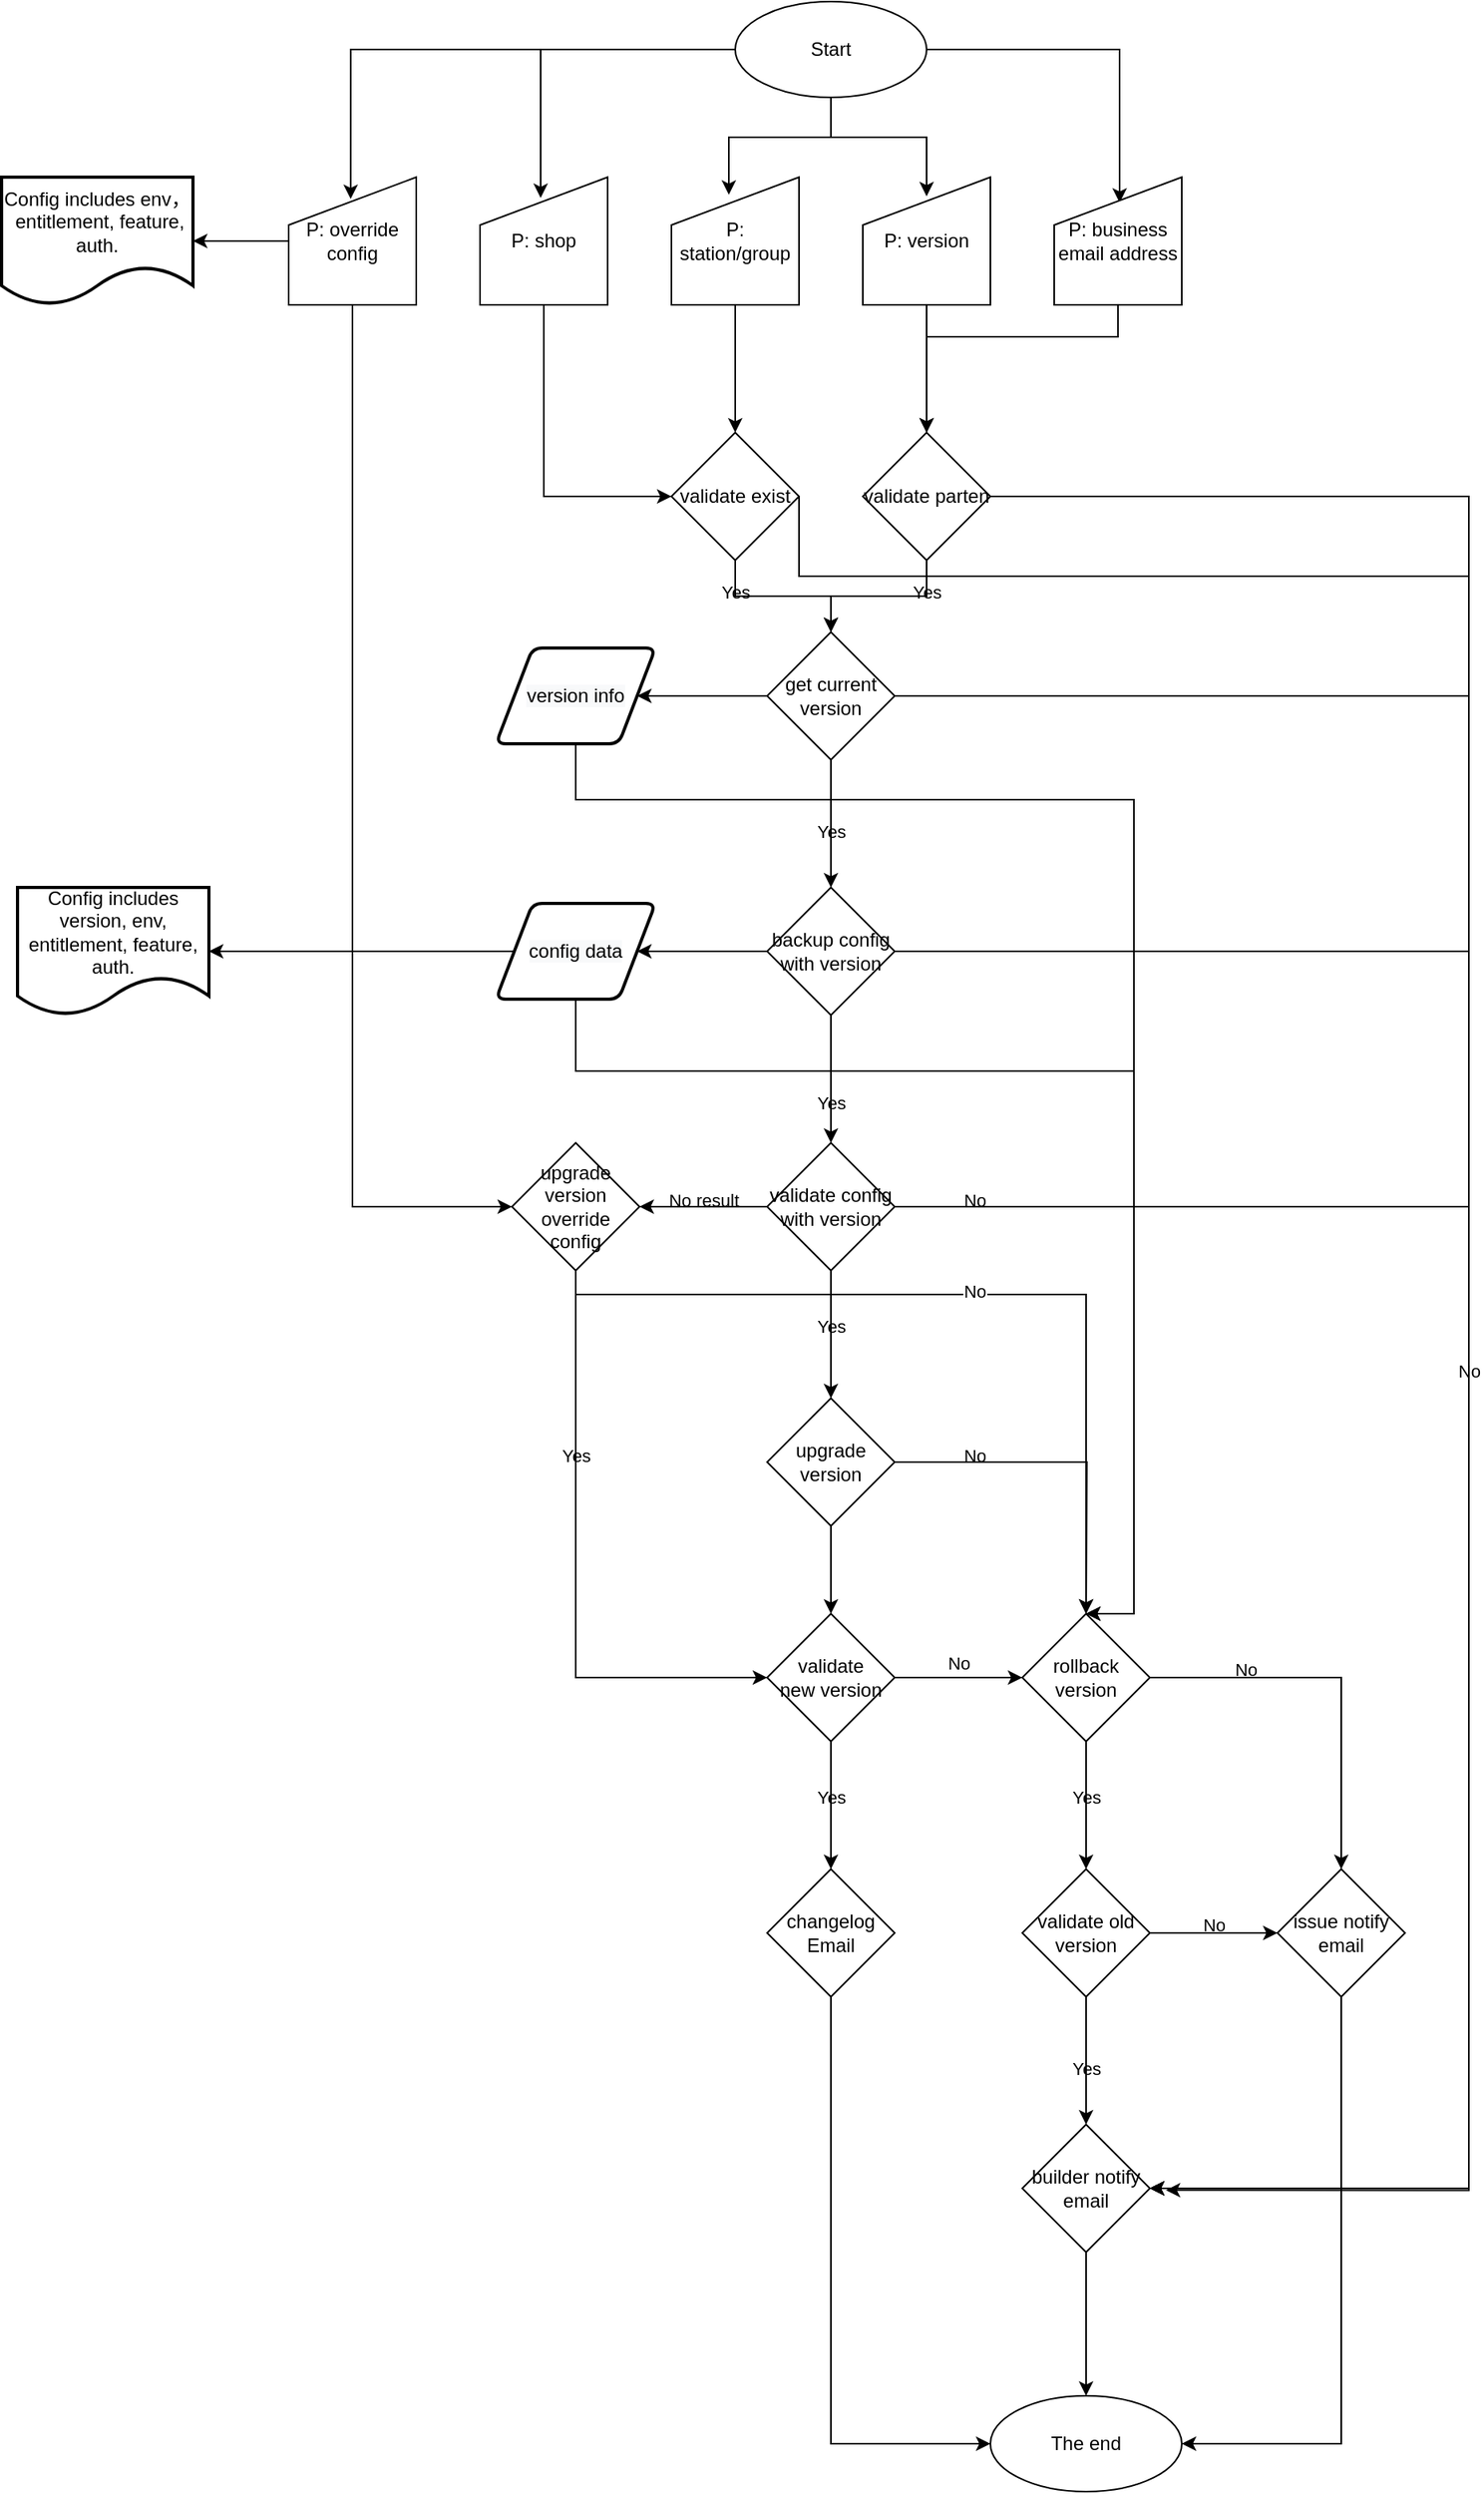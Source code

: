 <mxfile version="15.4.1" type="github">
  <diagram id="C5RBs43oDa-KdzZeNtuy" name="Page-1">
    <mxGraphModel dx="1298" dy="834" grid="1" gridSize="10" guides="1" tooltips="1" connect="1" arrows="1" fold="1" page="1" pageScale="1" pageWidth="1654" pageHeight="2336" math="0" shadow="0">
      <root>
        <mxCell id="WIyWlLk6GJQsqaUBKTNV-0" />
        <mxCell id="WIyWlLk6GJQsqaUBKTNV-1" parent="WIyWlLk6GJQsqaUBKTNV-0" />
        <mxCell id="fzplOjECNoWq2GVuckam-161" value="" style="edgeStyle=orthogonalEdgeStyle;rounded=0;orthogonalLoop=1;jettySize=auto;html=1;entryX=0.45;entryY=0.138;entryDx=0;entryDy=0;entryPerimeter=0;" parent="WIyWlLk6GJQsqaUBKTNV-1" source="fzplOjECNoWq2GVuckam-165" target="fzplOjECNoWq2GVuckam-172" edge="1">
          <mxGeometry relative="1" as="geometry">
            <mxPoint x="660" y="300" as="targetPoint" />
          </mxGeometry>
        </mxCell>
        <mxCell id="fzplOjECNoWq2GVuckam-162" style="edgeStyle=orthogonalEdgeStyle;rounded=0;orthogonalLoop=1;jettySize=auto;html=1;entryX=0.5;entryY=0.15;entryDx=0;entryDy=0;entryPerimeter=0;" parent="WIyWlLk6GJQsqaUBKTNV-1" source="fzplOjECNoWq2GVuckam-165" target="fzplOjECNoWq2GVuckam-167" edge="1">
          <mxGeometry relative="1" as="geometry" />
        </mxCell>
        <mxCell id="fzplOjECNoWq2GVuckam-163" style="edgeStyle=orthogonalEdgeStyle;rounded=0;orthogonalLoop=1;jettySize=auto;html=1;entryX=0.475;entryY=0.163;entryDx=0;entryDy=0;entryPerimeter=0;" parent="WIyWlLk6GJQsqaUBKTNV-1" source="fzplOjECNoWq2GVuckam-165" target="fzplOjECNoWq2GVuckam-169" edge="1">
          <mxGeometry relative="1" as="geometry" />
        </mxCell>
        <mxCell id="fzplOjECNoWq2GVuckam-164" style="edgeStyle=orthogonalEdgeStyle;rounded=0;orthogonalLoop=1;jettySize=auto;html=1;entryX=0.513;entryY=0.2;entryDx=0;entryDy=0;entryPerimeter=0;" parent="WIyWlLk6GJQsqaUBKTNV-1" source="fzplOjECNoWq2GVuckam-165" target="fzplOjECNoWq2GVuckam-170" edge="1">
          <mxGeometry relative="1" as="geometry" />
        </mxCell>
        <mxCell id="fzplOjECNoWq2GVuckam-234" style="edgeStyle=orthogonalEdgeStyle;rounded=0;orthogonalLoop=1;jettySize=auto;html=1;entryX=0.486;entryY=0.171;entryDx=0;entryDy=0;entryPerimeter=0;" parent="WIyWlLk6GJQsqaUBKTNV-1" source="fzplOjECNoWq2GVuckam-165" target="fzplOjECNoWq2GVuckam-233" edge="1">
          <mxGeometry relative="1" as="geometry" />
        </mxCell>
        <mxCell id="fzplOjECNoWq2GVuckam-165" value="Start" style="ellipse;whiteSpace=wrap;html=1;" parent="WIyWlLk6GJQsqaUBKTNV-1" vertex="1">
          <mxGeometry x="600" y="160" width="120" height="60" as="geometry" />
        </mxCell>
        <mxCell id="fzplOjECNoWq2GVuckam-166" value="" style="edgeStyle=orthogonalEdgeStyle;rounded=0;orthogonalLoop=1;jettySize=auto;html=1;" parent="WIyWlLk6GJQsqaUBKTNV-1" source="fzplOjECNoWq2GVuckam-167" target="fzplOjECNoWq2GVuckam-176" edge="1">
          <mxGeometry relative="1" as="geometry" />
        </mxCell>
        <mxCell id="fzplOjECNoWq2GVuckam-167" value="&lt;span&gt;P: version&lt;/span&gt;" style="shape=manualInput;whiteSpace=wrap;html=1;" parent="WIyWlLk6GJQsqaUBKTNV-1" vertex="1">
          <mxGeometry x="680" y="270" width="80" height="80" as="geometry" />
        </mxCell>
        <mxCell id="fzplOjECNoWq2GVuckam-168" style="edgeStyle=orthogonalEdgeStyle;rounded=0;orthogonalLoop=1;jettySize=auto;html=1;entryX=0;entryY=0.5;entryDx=0;entryDy=0;" parent="WIyWlLk6GJQsqaUBKTNV-1" source="fzplOjECNoWq2GVuckam-169" target="fzplOjECNoWq2GVuckam-174" edge="1">
          <mxGeometry relative="1" as="geometry">
            <Array as="points">
              <mxPoint x="480" y="470" />
            </Array>
          </mxGeometry>
        </mxCell>
        <mxCell id="fzplOjECNoWq2GVuckam-169" value="&lt;span&gt;P: shop&lt;/span&gt;" style="shape=manualInput;whiteSpace=wrap;html=1;" parent="WIyWlLk6GJQsqaUBKTNV-1" vertex="1">
          <mxGeometry x="440" y="270" width="80" height="80" as="geometry" />
        </mxCell>
        <mxCell id="En0UmtI3qrrfSFjaOFl2-17" style="edgeStyle=orthogonalEdgeStyle;rounded=0;orthogonalLoop=1;jettySize=auto;html=1;entryX=0.5;entryY=0;entryDx=0;entryDy=0;" parent="WIyWlLk6GJQsqaUBKTNV-1" source="fzplOjECNoWq2GVuckam-170" target="fzplOjECNoWq2GVuckam-176" edge="1">
          <mxGeometry relative="1" as="geometry">
            <Array as="points">
              <mxPoint x="840" y="370" />
              <mxPoint x="720" y="370" />
            </Array>
          </mxGeometry>
        </mxCell>
        <mxCell id="fzplOjECNoWq2GVuckam-170" value="&lt;span&gt;P: business email address&lt;/span&gt;" style="shape=manualInput;whiteSpace=wrap;html=1;" parent="WIyWlLk6GJQsqaUBKTNV-1" vertex="1">
          <mxGeometry x="800" y="270" width="80" height="80" as="geometry" />
        </mxCell>
        <mxCell id="fzplOjECNoWq2GVuckam-171" value="" style="edgeStyle=orthogonalEdgeStyle;rounded=0;orthogonalLoop=1;jettySize=auto;html=1;" parent="WIyWlLk6GJQsqaUBKTNV-1" source="fzplOjECNoWq2GVuckam-172" target="fzplOjECNoWq2GVuckam-174" edge="1">
          <mxGeometry relative="1" as="geometry" />
        </mxCell>
        <mxCell id="fzplOjECNoWq2GVuckam-217" value="Yes" style="edgeLabel;html=1;align=center;verticalAlign=middle;resizable=0;points=[];" parent="fzplOjECNoWq2GVuckam-171" vertex="1" connectable="0">
          <mxGeometry x="0.137" y="-5" relative="1" as="geometry">
            <mxPoint x="5" y="134" as="offset" />
          </mxGeometry>
        </mxCell>
        <mxCell id="fzplOjECNoWq2GVuckam-218" value="Yes" style="edgeLabel;html=1;align=center;verticalAlign=middle;resizable=0;points=[];" parent="fzplOjECNoWq2GVuckam-171" vertex="1" connectable="0">
          <mxGeometry x="0.137" y="-5" relative="1" as="geometry">
            <mxPoint x="125" y="134" as="offset" />
          </mxGeometry>
        </mxCell>
        <mxCell id="fzplOjECNoWq2GVuckam-219" value="Yes" style="edgeLabel;html=1;align=center;verticalAlign=middle;resizable=0;points=[];" parent="fzplOjECNoWq2GVuckam-171" vertex="1" connectable="0">
          <mxGeometry x="0.137" y="-5" relative="1" as="geometry">
            <mxPoint x="65" y="284" as="offset" />
          </mxGeometry>
        </mxCell>
        <mxCell id="fzplOjECNoWq2GVuckam-220" value="Yes" style="edgeLabel;html=1;align=center;verticalAlign=middle;resizable=0;points=[];" parent="fzplOjECNoWq2GVuckam-171" vertex="1" connectable="0">
          <mxGeometry x="0.137" y="-5" relative="1" as="geometry">
            <mxPoint x="65" y="454" as="offset" />
          </mxGeometry>
        </mxCell>
        <mxCell id="fzplOjECNoWq2GVuckam-221" value="Yes" style="edgeLabel;html=1;align=center;verticalAlign=middle;resizable=0;points=[];" parent="fzplOjECNoWq2GVuckam-171" vertex="1" connectable="0">
          <mxGeometry x="0.137" y="-5" relative="1" as="geometry">
            <mxPoint x="65" y="594" as="offset" />
          </mxGeometry>
        </mxCell>
        <mxCell id="fzplOjECNoWq2GVuckam-222" value="Yes" style="edgeLabel;html=1;align=center;verticalAlign=middle;resizable=0;points=[];" parent="fzplOjECNoWq2GVuckam-171" vertex="1" connectable="0">
          <mxGeometry x="0.137" y="-5" relative="1" as="geometry">
            <mxPoint x="65" y="889" as="offset" />
          </mxGeometry>
        </mxCell>
        <mxCell id="fzplOjECNoWq2GVuckam-223" value="Yes" style="edgeLabel;html=1;align=center;verticalAlign=middle;resizable=0;points=[];" parent="fzplOjECNoWq2GVuckam-171" vertex="1" connectable="0">
          <mxGeometry x="0.137" y="-5" relative="1" as="geometry">
            <mxPoint x="225" y="1059" as="offset" />
          </mxGeometry>
        </mxCell>
        <mxCell id="fzplOjECNoWq2GVuckam-224" value="Yes" style="edgeLabel;html=1;align=center;verticalAlign=middle;resizable=0;points=[];" parent="fzplOjECNoWq2GVuckam-171" vertex="1" connectable="0">
          <mxGeometry x="0.137" y="-5" relative="1" as="geometry">
            <mxPoint x="225" y="889" as="offset" />
          </mxGeometry>
        </mxCell>
        <mxCell id="fzplOjECNoWq2GVuckam-225" value="No" style="edgeLabel;html=1;align=center;verticalAlign=middle;resizable=0;points=[];" parent="fzplOjECNoWq2GVuckam-171" vertex="1" connectable="0">
          <mxGeometry x="0.137" y="-5" relative="1" as="geometry">
            <mxPoint x="305" y="969" as="offset" />
          </mxGeometry>
        </mxCell>
        <mxCell id="fzplOjECNoWq2GVuckam-226" value="No" style="edgeLabel;html=1;align=center;verticalAlign=middle;resizable=0;points=[];" parent="fzplOjECNoWq2GVuckam-171" vertex="1" connectable="0">
          <mxGeometry x="0.137" y="-5" relative="1" as="geometry">
            <mxPoint x="325" y="809" as="offset" />
          </mxGeometry>
        </mxCell>
        <mxCell id="En0UmtI3qrrfSFjaOFl2-8" value="No result" style="edgeLabel;html=1;align=center;verticalAlign=middle;resizable=0;points=[];" parent="fzplOjECNoWq2GVuckam-171" vertex="1" connectable="0">
          <mxGeometry x="0.137" y="-5" relative="1" as="geometry">
            <mxPoint x="-15" y="515" as="offset" />
          </mxGeometry>
        </mxCell>
        <mxCell id="En0UmtI3qrrfSFjaOFl2-9" value="Yes" style="edgeLabel;html=1;align=center;verticalAlign=middle;resizable=0;points=[];" parent="fzplOjECNoWq2GVuckam-171" vertex="1" connectable="0">
          <mxGeometry x="0.137" y="-5" relative="1" as="geometry">
            <mxPoint x="-95" y="675" as="offset" />
          </mxGeometry>
        </mxCell>
        <mxCell id="En0UmtI3qrrfSFjaOFl2-13" value="No" style="edgeLabel;html=1;align=center;verticalAlign=middle;resizable=0;points=[];" parent="fzplOjECNoWq2GVuckam-171" vertex="1" connectable="0">
          <mxGeometry x="0.137" y="-5" relative="1" as="geometry">
            <mxPoint x="155" y="515" as="offset" />
          </mxGeometry>
        </mxCell>
        <mxCell id="En0UmtI3qrrfSFjaOFl2-15" value="No" style="edgeLabel;html=1;align=center;verticalAlign=middle;resizable=0;points=[];" parent="fzplOjECNoWq2GVuckam-171" vertex="1" connectable="0">
          <mxGeometry x="0.137" y="-5" relative="1" as="geometry">
            <mxPoint x="155" y="675" as="offset" />
          </mxGeometry>
        </mxCell>
        <mxCell id="En0UmtI3qrrfSFjaOFl2-16" value="No" style="edgeLabel;html=1;align=center;verticalAlign=middle;resizable=0;points=[];" parent="fzplOjECNoWq2GVuckam-171" vertex="1" connectable="0">
          <mxGeometry x="0.137" y="-5" relative="1" as="geometry">
            <mxPoint x="145" y="805" as="offset" />
          </mxGeometry>
        </mxCell>
        <mxCell id="fzplOjECNoWq2GVuckam-172" value="&lt;span&gt;P: station/group&lt;/span&gt;" style="shape=manualInput;whiteSpace=wrap;html=1;" parent="WIyWlLk6GJQsqaUBKTNV-1" vertex="1">
          <mxGeometry x="560" y="270" width="80" height="80" as="geometry" />
        </mxCell>
        <mxCell id="fzplOjECNoWq2GVuckam-173" style="edgeStyle=orthogonalEdgeStyle;rounded=0;orthogonalLoop=1;jettySize=auto;html=1;entryX=0.5;entryY=0;entryDx=0;entryDy=0;" parent="WIyWlLk6GJQsqaUBKTNV-1" source="fzplOjECNoWq2GVuckam-174" target="fzplOjECNoWq2GVuckam-179" edge="1">
          <mxGeometry relative="1" as="geometry" />
        </mxCell>
        <mxCell id="fzplOjECNoWq2GVuckam-206" style="edgeStyle=orthogonalEdgeStyle;rounded=0;orthogonalLoop=1;jettySize=auto;html=1;exitX=1;exitY=0.5;exitDx=0;exitDy=0;entryX=1;entryY=0.5;entryDx=0;entryDy=0;" parent="WIyWlLk6GJQsqaUBKTNV-1" source="fzplOjECNoWq2GVuckam-174" target="fzplOjECNoWq2GVuckam-200" edge="1">
          <mxGeometry relative="1" as="geometry">
            <Array as="points">
              <mxPoint x="640" y="520" />
              <mxPoint x="1060" y="520" />
              <mxPoint x="1060" y="1530" />
            </Array>
          </mxGeometry>
        </mxCell>
        <mxCell id="fzplOjECNoWq2GVuckam-174" value="&lt;span style=&quot;font-family: &amp;#34;helvetica&amp;#34;&quot;&gt;validate&amp;nbsp;exist&lt;/span&gt;" style="rhombus;whiteSpace=wrap;html=1;" parent="WIyWlLk6GJQsqaUBKTNV-1" vertex="1">
          <mxGeometry x="560" y="430" width="80" height="80" as="geometry" />
        </mxCell>
        <mxCell id="fzplOjECNoWq2GVuckam-175" style="edgeStyle=orthogonalEdgeStyle;rounded=0;orthogonalLoop=1;jettySize=auto;html=1;entryX=0.5;entryY=0;entryDx=0;entryDy=0;" parent="WIyWlLk6GJQsqaUBKTNV-1" source="fzplOjECNoWq2GVuckam-176" target="fzplOjECNoWq2GVuckam-179" edge="1">
          <mxGeometry relative="1" as="geometry" />
        </mxCell>
        <mxCell id="fzplOjECNoWq2GVuckam-205" style="edgeStyle=orthogonalEdgeStyle;rounded=0;orthogonalLoop=1;jettySize=auto;html=1;entryX=1;entryY=0.5;entryDx=0;entryDy=0;" parent="WIyWlLk6GJQsqaUBKTNV-1" source="fzplOjECNoWq2GVuckam-176" target="fzplOjECNoWq2GVuckam-200" edge="1">
          <mxGeometry relative="1" as="geometry">
            <Array as="points">
              <mxPoint x="1060" y="470" />
              <mxPoint x="1060" y="1530" />
            </Array>
          </mxGeometry>
        </mxCell>
        <mxCell id="fzplOjECNoWq2GVuckam-176" value="&lt;span&gt;validate&amp;nbsp;&lt;/span&gt;parten" style="rhombus;whiteSpace=wrap;html=1;" parent="WIyWlLk6GJQsqaUBKTNV-1" vertex="1">
          <mxGeometry x="680" y="430" width="80" height="80" as="geometry" />
        </mxCell>
        <mxCell id="fzplOjECNoWq2GVuckam-177" style="edgeStyle=orthogonalEdgeStyle;rounded=0;orthogonalLoop=1;jettySize=auto;html=1;entryX=1;entryY=0.5;entryDx=0;entryDy=0;" parent="WIyWlLk6GJQsqaUBKTNV-1" source="fzplOjECNoWq2GVuckam-179" target="fzplOjECNoWq2GVuckam-181" edge="1">
          <mxGeometry relative="1" as="geometry">
            <mxPoint x="550" y="595" as="targetPoint" />
          </mxGeometry>
        </mxCell>
        <mxCell id="fzplOjECNoWq2GVuckam-178" value="" style="edgeStyle=orthogonalEdgeStyle;rounded=0;orthogonalLoop=1;jettySize=auto;html=1;" parent="WIyWlLk6GJQsqaUBKTNV-1" source="fzplOjECNoWq2GVuckam-179" target="fzplOjECNoWq2GVuckam-185" edge="1">
          <mxGeometry relative="1" as="geometry" />
        </mxCell>
        <mxCell id="fzplOjECNoWq2GVuckam-204" style="edgeStyle=orthogonalEdgeStyle;rounded=0;orthogonalLoop=1;jettySize=auto;html=1;entryX=1;entryY=0.5;entryDx=0;entryDy=0;" parent="WIyWlLk6GJQsqaUBKTNV-1" source="fzplOjECNoWq2GVuckam-179" target="fzplOjECNoWq2GVuckam-200" edge="1">
          <mxGeometry relative="1" as="geometry">
            <Array as="points">
              <mxPoint x="1060" y="595" />
              <mxPoint x="1060" y="1530" />
            </Array>
          </mxGeometry>
        </mxCell>
        <mxCell id="fzplOjECNoWq2GVuckam-179" value="get current version" style="rhombus;whiteSpace=wrap;html=1;" parent="WIyWlLk6GJQsqaUBKTNV-1" vertex="1">
          <mxGeometry x="620" y="555" width="80" height="80" as="geometry" />
        </mxCell>
        <mxCell id="fzplOjECNoWq2GVuckam-180" style="edgeStyle=orthogonalEdgeStyle;rounded=0;orthogonalLoop=1;jettySize=auto;html=1;entryX=0.5;entryY=0;entryDx=0;entryDy=0;" parent="WIyWlLk6GJQsqaUBKTNV-1" source="fzplOjECNoWq2GVuckam-181" target="fzplOjECNoWq2GVuckam-195" edge="1">
          <mxGeometry relative="1" as="geometry">
            <Array as="points">
              <mxPoint x="500" y="660" />
              <mxPoint x="850" y="660" />
              <mxPoint x="850" y="1170" />
            </Array>
          </mxGeometry>
        </mxCell>
        <mxCell id="fzplOjECNoWq2GVuckam-181" value="&lt;meta charset=&quot;utf-8&quot;&gt;&lt;span style=&quot;color: rgb(0, 0, 0); font-family: helvetica; font-size: 12px; font-style: normal; font-weight: 400; letter-spacing: normal; text-align: center; text-indent: 0px; text-transform: none; word-spacing: 0px; background-color: rgb(248, 249, 250); display: inline; float: none;&quot;&gt;version info&lt;/span&gt;" style="shape=parallelogram;html=1;strokeWidth=2;perimeter=parallelogramPerimeter;whiteSpace=wrap;rounded=1;arcSize=12;size=0.23;" parent="WIyWlLk6GJQsqaUBKTNV-1" vertex="1">
          <mxGeometry x="450" y="565" width="100" height="60" as="geometry" />
        </mxCell>
        <mxCell id="fzplOjECNoWq2GVuckam-183" style="edgeStyle=orthogonalEdgeStyle;rounded=0;orthogonalLoop=1;jettySize=auto;html=1;entryX=1;entryY=0.5;entryDx=0;entryDy=0;" parent="WIyWlLk6GJQsqaUBKTNV-1" source="fzplOjECNoWq2GVuckam-185" target="fzplOjECNoWq2GVuckam-186" edge="1">
          <mxGeometry relative="1" as="geometry" />
        </mxCell>
        <mxCell id="fzplOjECNoWq2GVuckam-184" value="" style="edgeStyle=orthogonalEdgeStyle;rounded=0;orthogonalLoop=1;jettySize=auto;html=1;" parent="WIyWlLk6GJQsqaUBKTNV-1" source="fzplOjECNoWq2GVuckam-185" target="fzplOjECNoWq2GVuckam-188" edge="1">
          <mxGeometry relative="1" as="geometry" />
        </mxCell>
        <mxCell id="fzplOjECNoWq2GVuckam-203" style="edgeStyle=orthogonalEdgeStyle;rounded=0;orthogonalLoop=1;jettySize=auto;html=1;entryX=1;entryY=0.5;entryDx=0;entryDy=0;" parent="WIyWlLk6GJQsqaUBKTNV-1" source="fzplOjECNoWq2GVuckam-185" target="fzplOjECNoWq2GVuckam-200" edge="1">
          <mxGeometry relative="1" as="geometry">
            <Array as="points">
              <mxPoint x="1060" y="755" />
              <mxPoint x="1060" y="1530" />
            </Array>
          </mxGeometry>
        </mxCell>
        <mxCell id="fzplOjECNoWq2GVuckam-208" value="No" style="edgeLabel;html=1;align=center;verticalAlign=middle;resizable=0;points=[];" parent="fzplOjECNoWq2GVuckam-203" vertex="1" connectable="0">
          <mxGeometry x="-0.067" relative="1" as="geometry">
            <mxPoint as="offset" />
          </mxGeometry>
        </mxCell>
        <mxCell id="fzplOjECNoWq2GVuckam-185" value="&lt;span&gt;backup config with version&lt;/span&gt;" style="rhombus;whiteSpace=wrap;html=1;" parent="WIyWlLk6GJQsqaUBKTNV-1" vertex="1">
          <mxGeometry x="620" y="715" width="80" height="80" as="geometry" />
        </mxCell>
        <mxCell id="fzplOjECNoWq2GVuckam-201" style="edgeStyle=orthogonalEdgeStyle;rounded=0;orthogonalLoop=1;jettySize=auto;html=1;entryX=0.5;entryY=0;entryDx=0;entryDy=0;" parent="WIyWlLk6GJQsqaUBKTNV-1" source="fzplOjECNoWq2GVuckam-186" target="fzplOjECNoWq2GVuckam-195" edge="1">
          <mxGeometry relative="1" as="geometry">
            <Array as="points">
              <mxPoint x="500" y="830" />
              <mxPoint x="850" y="830" />
              <mxPoint x="850" y="1170" />
            </Array>
          </mxGeometry>
        </mxCell>
        <mxCell id="fzplOjECNoWq2GVuckam-232" value="" style="edgeStyle=orthogonalEdgeStyle;rounded=0;orthogonalLoop=1;jettySize=auto;html=1;" parent="WIyWlLk6GJQsqaUBKTNV-1" source="fzplOjECNoWq2GVuckam-186" target="fzplOjECNoWq2GVuckam-231" edge="1">
          <mxGeometry relative="1" as="geometry" />
        </mxCell>
        <mxCell id="fzplOjECNoWq2GVuckam-186" value="&lt;span style=&quot;color: rgb(0 , 0 , 0) ; font-family: &amp;#34;helvetica&amp;#34; ; font-size: 12px ; font-style: normal ; font-weight: 400 ; letter-spacing: normal ; text-align: center ; text-indent: 0px ; text-transform: none ; word-spacing: 0px ; background-color: rgb(248 , 249 , 250) ; display: inline ; float: none&quot;&gt;config data&lt;/span&gt;" style="shape=parallelogram;html=1;strokeWidth=2;perimeter=parallelogramPerimeter;whiteSpace=wrap;rounded=1;arcSize=12;size=0.23;" parent="WIyWlLk6GJQsqaUBKTNV-1" vertex="1">
          <mxGeometry x="450" y="725" width="100" height="60" as="geometry" />
        </mxCell>
        <mxCell id="En0UmtI3qrrfSFjaOFl2-1" value="" style="edgeStyle=orthogonalEdgeStyle;rounded=0;orthogonalLoop=1;jettySize=auto;html=1;" parent="WIyWlLk6GJQsqaUBKTNV-1" source="fzplOjECNoWq2GVuckam-188" target="En0UmtI3qrrfSFjaOFl2-0" edge="1">
          <mxGeometry relative="1" as="geometry" />
        </mxCell>
        <mxCell id="En0UmtI3qrrfSFjaOFl2-6" value="" style="edgeStyle=orthogonalEdgeStyle;rounded=0;orthogonalLoop=1;jettySize=auto;html=1;" parent="WIyWlLk6GJQsqaUBKTNV-1" source="fzplOjECNoWq2GVuckam-188" target="En0UmtI3qrrfSFjaOFl2-5" edge="1">
          <mxGeometry relative="1" as="geometry" />
        </mxCell>
        <mxCell id="En0UmtI3qrrfSFjaOFl2-10" style="edgeStyle=orthogonalEdgeStyle;rounded=0;orthogonalLoop=1;jettySize=auto;html=1;" parent="WIyWlLk6GJQsqaUBKTNV-1" source="fzplOjECNoWq2GVuckam-188" edge="1">
          <mxGeometry relative="1" as="geometry">
            <mxPoint x="870" y="1531.176" as="targetPoint" />
            <Array as="points">
              <mxPoint x="1060" y="915" />
              <mxPoint x="1060" y="1531" />
            </Array>
          </mxGeometry>
        </mxCell>
        <mxCell id="fzplOjECNoWq2GVuckam-188" value="validate config with version" style="rhombus;whiteSpace=wrap;html=1;" parent="WIyWlLk6GJQsqaUBKTNV-1" vertex="1">
          <mxGeometry x="620" y="875" width="80" height="80" as="geometry" />
        </mxCell>
        <mxCell id="fzplOjECNoWq2GVuckam-189" value="" style="edgeStyle=orthogonalEdgeStyle;rounded=0;orthogonalLoop=1;jettySize=auto;html=1;" parent="WIyWlLk6GJQsqaUBKTNV-1" source="fzplOjECNoWq2GVuckam-191" target="fzplOjECNoWq2GVuckam-192" edge="1">
          <mxGeometry relative="1" as="geometry" />
        </mxCell>
        <mxCell id="fzplOjECNoWq2GVuckam-190" value="" style="edgeStyle=orthogonalEdgeStyle;rounded=0;orthogonalLoop=1;jettySize=auto;html=1;" parent="WIyWlLk6GJQsqaUBKTNV-1" source="fzplOjECNoWq2GVuckam-191" target="fzplOjECNoWq2GVuckam-195" edge="1">
          <mxGeometry relative="1" as="geometry" />
        </mxCell>
        <mxCell id="fzplOjECNoWq2GVuckam-191" value="&lt;span&gt;validate&lt;br&gt;new version&lt;/span&gt;" style="rhombus;whiteSpace=wrap;html=1;" parent="WIyWlLk6GJQsqaUBKTNV-1" vertex="1">
          <mxGeometry x="620" y="1170" width="80" height="80" as="geometry" />
        </mxCell>
        <mxCell id="fzplOjECNoWq2GVuckam-212" style="edgeStyle=orthogonalEdgeStyle;rounded=0;orthogonalLoop=1;jettySize=auto;html=1;entryX=0;entryY=0.5;entryDx=0;entryDy=0;" parent="WIyWlLk6GJQsqaUBKTNV-1" source="fzplOjECNoWq2GVuckam-192" target="fzplOjECNoWq2GVuckam-209" edge="1">
          <mxGeometry relative="1" as="geometry">
            <Array as="points">
              <mxPoint x="660" y="1690" />
            </Array>
          </mxGeometry>
        </mxCell>
        <mxCell id="fzplOjECNoWq2GVuckam-192" value="&lt;span&gt;changelog Email&lt;/span&gt;" style="rhombus;whiteSpace=wrap;html=1;" parent="WIyWlLk6GJQsqaUBKTNV-1" vertex="1">
          <mxGeometry x="620" y="1330" width="80" height="80" as="geometry" />
        </mxCell>
        <mxCell id="fzplOjECNoWq2GVuckam-193" value="" style="edgeStyle=orthogonalEdgeStyle;rounded=0;orthogonalLoop=1;jettySize=auto;html=1;" parent="WIyWlLk6GJQsqaUBKTNV-1" source="fzplOjECNoWq2GVuckam-195" target="fzplOjECNoWq2GVuckam-198" edge="1">
          <mxGeometry relative="1" as="geometry" />
        </mxCell>
        <mxCell id="fzplOjECNoWq2GVuckam-194" style="edgeStyle=orthogonalEdgeStyle;rounded=0;orthogonalLoop=1;jettySize=auto;html=1;entryX=0.5;entryY=0;entryDx=0;entryDy=0;" parent="WIyWlLk6GJQsqaUBKTNV-1" source="fzplOjECNoWq2GVuckam-195" target="fzplOjECNoWq2GVuckam-199" edge="1">
          <mxGeometry relative="1" as="geometry" />
        </mxCell>
        <mxCell id="fzplOjECNoWq2GVuckam-195" value="&lt;span&gt;rollback version&lt;/span&gt;" style="rhombus;whiteSpace=wrap;html=1;" parent="WIyWlLk6GJQsqaUBKTNV-1" vertex="1">
          <mxGeometry x="780" y="1170" width="80" height="80" as="geometry" />
        </mxCell>
        <mxCell id="fzplOjECNoWq2GVuckam-196" value="" style="edgeStyle=orthogonalEdgeStyle;rounded=0;orthogonalLoop=1;jettySize=auto;html=1;" parent="WIyWlLk6GJQsqaUBKTNV-1" source="fzplOjECNoWq2GVuckam-198" target="fzplOjECNoWq2GVuckam-199" edge="1">
          <mxGeometry relative="1" as="geometry" />
        </mxCell>
        <mxCell id="fzplOjECNoWq2GVuckam-197" value="" style="edgeStyle=orthogonalEdgeStyle;rounded=0;orthogonalLoop=1;jettySize=auto;html=1;" parent="WIyWlLk6GJQsqaUBKTNV-1" source="fzplOjECNoWq2GVuckam-198" target="fzplOjECNoWq2GVuckam-200" edge="1">
          <mxGeometry relative="1" as="geometry" />
        </mxCell>
        <mxCell id="fzplOjECNoWq2GVuckam-198" value="&lt;span&gt;validate old version&lt;/span&gt;" style="rhombus;whiteSpace=wrap;html=1;" parent="WIyWlLk6GJQsqaUBKTNV-1" vertex="1">
          <mxGeometry x="780" y="1330" width="80" height="80" as="geometry" />
        </mxCell>
        <mxCell id="fzplOjECNoWq2GVuckam-211" style="edgeStyle=orthogonalEdgeStyle;rounded=0;orthogonalLoop=1;jettySize=auto;html=1;entryX=1;entryY=0.5;entryDx=0;entryDy=0;" parent="WIyWlLk6GJQsqaUBKTNV-1" source="fzplOjECNoWq2GVuckam-199" target="fzplOjECNoWq2GVuckam-209" edge="1">
          <mxGeometry relative="1" as="geometry">
            <Array as="points">
              <mxPoint x="980" y="1690" />
            </Array>
          </mxGeometry>
        </mxCell>
        <mxCell id="fzplOjECNoWq2GVuckam-199" value="issue notify email" style="rhombus;whiteSpace=wrap;html=1;" parent="WIyWlLk6GJQsqaUBKTNV-1" vertex="1">
          <mxGeometry x="940" y="1330" width="80" height="80" as="geometry" />
        </mxCell>
        <mxCell id="fzplOjECNoWq2GVuckam-210" value="" style="edgeStyle=orthogonalEdgeStyle;rounded=0;orthogonalLoop=1;jettySize=auto;html=1;" parent="WIyWlLk6GJQsqaUBKTNV-1" source="fzplOjECNoWq2GVuckam-200" target="fzplOjECNoWq2GVuckam-209" edge="1">
          <mxGeometry relative="1" as="geometry" />
        </mxCell>
        <mxCell id="fzplOjECNoWq2GVuckam-200" value="builder n&lt;span&gt;otify email&lt;/span&gt;" style="rhombus;whiteSpace=wrap;html=1;" parent="WIyWlLk6GJQsqaUBKTNV-1" vertex="1">
          <mxGeometry x="780" y="1490" width="80" height="80" as="geometry" />
        </mxCell>
        <mxCell id="fzplOjECNoWq2GVuckam-209" value="The end" style="ellipse;whiteSpace=wrap;html=1;" parent="WIyWlLk6GJQsqaUBKTNV-1" vertex="1">
          <mxGeometry x="760" y="1660" width="120" height="60" as="geometry" />
        </mxCell>
        <mxCell id="fzplOjECNoWq2GVuckam-231" value="Config includes version, env, entitlement, feature, auth." style="shape=document;whiteSpace=wrap;html=1;boundedLbl=1;rounded=1;strokeWidth=2;arcSize=12;" parent="WIyWlLk6GJQsqaUBKTNV-1" vertex="1">
          <mxGeometry x="150" y="715" width="120" height="80" as="geometry" />
        </mxCell>
        <mxCell id="fzplOjECNoWq2GVuckam-235" style="edgeStyle=orthogonalEdgeStyle;rounded=0;orthogonalLoop=1;jettySize=auto;html=1;entryX=0;entryY=0.5;entryDx=0;entryDy=0;" parent="WIyWlLk6GJQsqaUBKTNV-1" source="fzplOjECNoWq2GVuckam-233" target="En0UmtI3qrrfSFjaOFl2-5" edge="1">
          <mxGeometry relative="1" as="geometry">
            <Array as="points">
              <mxPoint x="360" y="915" />
            </Array>
            <mxPoint x="450" y="915" as="targetPoint" />
          </mxGeometry>
        </mxCell>
        <mxCell id="fzplOjECNoWq2GVuckam-237" value="" style="edgeStyle=orthogonalEdgeStyle;rounded=0;orthogonalLoop=1;jettySize=auto;html=1;" parent="WIyWlLk6GJQsqaUBKTNV-1" source="fzplOjECNoWq2GVuckam-233" target="fzplOjECNoWq2GVuckam-236" edge="1">
          <mxGeometry relative="1" as="geometry" />
        </mxCell>
        <mxCell id="fzplOjECNoWq2GVuckam-233" value="&lt;span&gt;P: override config&lt;/span&gt;" style="shape=manualInput;whiteSpace=wrap;html=1;" parent="WIyWlLk6GJQsqaUBKTNV-1" vertex="1">
          <mxGeometry x="320" y="270" width="80" height="80" as="geometry" />
        </mxCell>
        <mxCell id="fzplOjECNoWq2GVuckam-236" value="Config includes env，&lt;br&gt;&amp;nbsp;entitlement, feature, auth." style="shape=document;whiteSpace=wrap;html=1;boundedLbl=1;rounded=1;strokeWidth=2;arcSize=12;" parent="WIyWlLk6GJQsqaUBKTNV-1" vertex="1">
          <mxGeometry x="140" y="270" width="120" height="80" as="geometry" />
        </mxCell>
        <mxCell id="En0UmtI3qrrfSFjaOFl2-2" value="" style="edgeStyle=orthogonalEdgeStyle;rounded=0;orthogonalLoop=1;jettySize=auto;html=1;" parent="WIyWlLk6GJQsqaUBKTNV-1" source="En0UmtI3qrrfSFjaOFl2-0" target="fzplOjECNoWq2GVuckam-191" edge="1">
          <mxGeometry relative="1" as="geometry" />
        </mxCell>
        <mxCell id="En0UmtI3qrrfSFjaOFl2-14" style="edgeStyle=orthogonalEdgeStyle;rounded=0;orthogonalLoop=1;jettySize=auto;html=1;" parent="WIyWlLk6GJQsqaUBKTNV-1" source="En0UmtI3qrrfSFjaOFl2-0" edge="1">
          <mxGeometry relative="1" as="geometry">
            <mxPoint x="820" y="1170" as="targetPoint" />
          </mxGeometry>
        </mxCell>
        <mxCell id="En0UmtI3qrrfSFjaOFl2-0" value="&lt;span&gt;upgrade version&lt;/span&gt;" style="rhombus;whiteSpace=wrap;html=1;" parent="WIyWlLk6GJQsqaUBKTNV-1" vertex="1">
          <mxGeometry x="620" y="1035" width="80" height="80" as="geometry" />
        </mxCell>
        <mxCell id="En0UmtI3qrrfSFjaOFl2-7" style="edgeStyle=orthogonalEdgeStyle;rounded=0;orthogonalLoop=1;jettySize=auto;html=1;entryX=0;entryY=0.5;entryDx=0;entryDy=0;" parent="WIyWlLk6GJQsqaUBKTNV-1" source="En0UmtI3qrrfSFjaOFl2-5" target="fzplOjECNoWq2GVuckam-191" edge="1">
          <mxGeometry relative="1" as="geometry">
            <Array as="points">
              <mxPoint x="500" y="1210" />
            </Array>
          </mxGeometry>
        </mxCell>
        <mxCell id="En0UmtI3qrrfSFjaOFl2-11" style="edgeStyle=orthogonalEdgeStyle;rounded=0;orthogonalLoop=1;jettySize=auto;html=1;entryX=0.5;entryY=0;entryDx=0;entryDy=0;" parent="WIyWlLk6GJQsqaUBKTNV-1" source="En0UmtI3qrrfSFjaOFl2-5" target="fzplOjECNoWq2GVuckam-195" edge="1">
          <mxGeometry relative="1" as="geometry">
            <Array as="points">
              <mxPoint x="500" y="970" />
              <mxPoint x="820" y="970" />
            </Array>
          </mxGeometry>
        </mxCell>
        <mxCell id="En0UmtI3qrrfSFjaOFl2-12" value="No" style="edgeLabel;html=1;align=center;verticalAlign=middle;resizable=0;points=[];" parent="En0UmtI3qrrfSFjaOFl2-11" vertex="1" connectable="0">
          <mxGeometry x="-0.72" y="2" relative="1" as="geometry">
            <mxPoint x="190" as="offset" />
          </mxGeometry>
        </mxCell>
        <mxCell id="En0UmtI3qrrfSFjaOFl2-5" value="upgrade version override config" style="rhombus;whiteSpace=wrap;html=1;" parent="WIyWlLk6GJQsqaUBKTNV-1" vertex="1">
          <mxGeometry x="460" y="875" width="80" height="80" as="geometry" />
        </mxCell>
      </root>
    </mxGraphModel>
  </diagram>
</mxfile>
